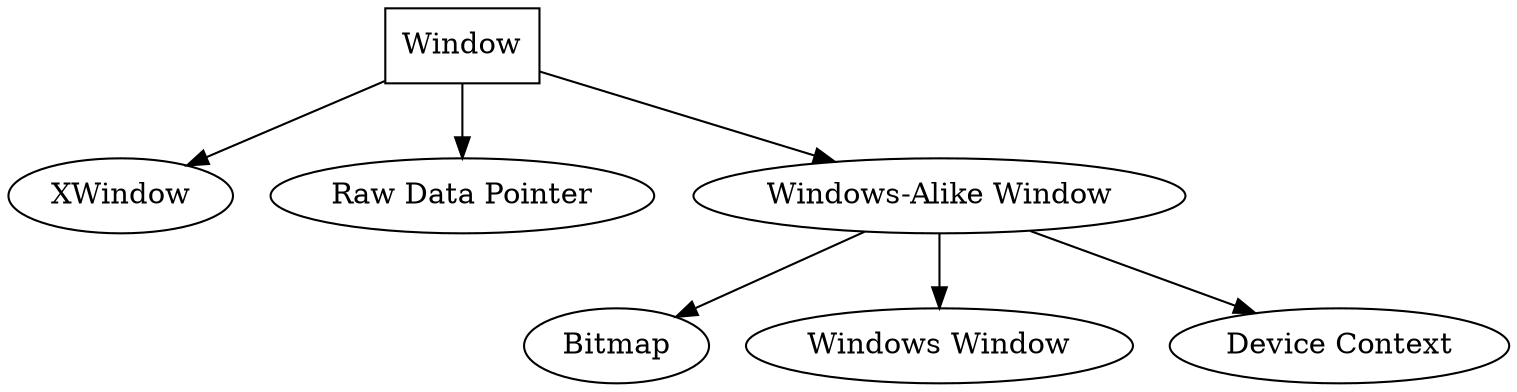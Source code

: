digraph Window_Types {
	"Window" [shape=box]

	"Window" -> "XWindow"
	"Window" -> "Raw Data Pointer"
	"Window" -> "Windows-Alike Window"

	"Windows-Alike Window" -> "Bitmap"
	"Windows-Alike Window" -> "Windows Window"
	"Windows-Alike Window" -> "Device Context"
	
}
